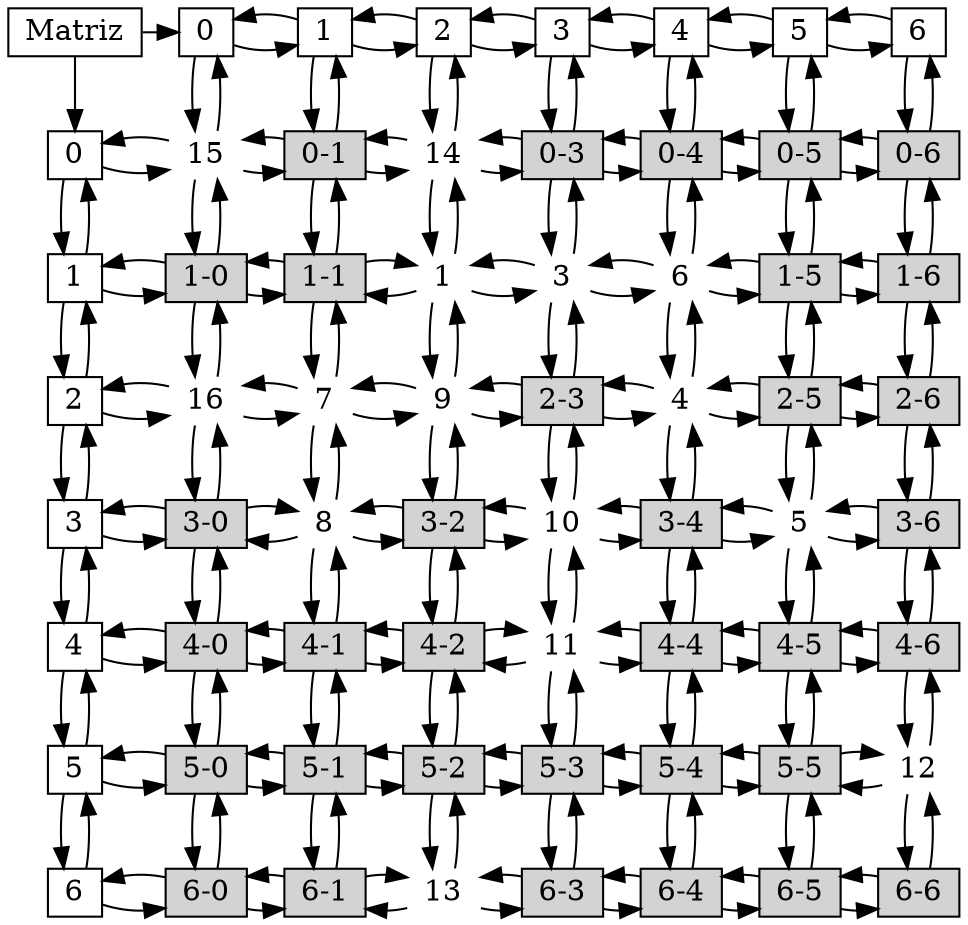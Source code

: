 digraph G {
rankdir = TB; 
node [shape=box, width=.1, height=.1]; 
node0 [label = "Matriz", group=-1] 
{ 
rank=same; node0, nodeY0, nodeY1, nodeY2, nodeY3, nodeY4, nodeY5, nodeY6; 
} 
{ 
rank=same; nodeX0, node00, nodeExtra01, nodeExtra03, nodeExtra04, nodeExtra05, nodeExtra06, node02, nodeExtra01, nodeExtra03, nodeExtra04, nodeExtra05, nodeExtra06; 
} 
{ 
rank=same; nodeX1, node12, nodeExtra10, nodeExtra11, nodeExtra15, nodeExtra16, node13, nodeExtra10, nodeExtra11, nodeExtra15, nodeExtra16, node14, nodeExtra10, nodeExtra11, nodeExtra15, nodeExtra16; 
} 
{ 
rank=same; nodeX2, node20, nodeExtra23, nodeExtra25, nodeExtra26, node21, nodeExtra23, nodeExtra25, nodeExtra26, node22, nodeExtra23, nodeExtra25, nodeExtra26, node24, nodeExtra23, nodeExtra25, nodeExtra26; 
} 
{ 
rank=same; nodeX3, node31, nodeExtra30, nodeExtra32, nodeExtra34, nodeExtra36, node33, nodeExtra30, nodeExtra32, nodeExtra34, nodeExtra36, node35, nodeExtra30, nodeExtra32, nodeExtra34, nodeExtra36; 
} 
{ 
rank=same; nodeX4, node43, nodeExtra40, nodeExtra41, nodeExtra42, nodeExtra44, nodeExtra45, nodeExtra46; 
} 
{ 
rank=same; nodeX5, node56, nodeExtra50, nodeExtra51, nodeExtra52, nodeExtra53, nodeExtra54, nodeExtra55; 
} 
{ 
rank=same; nodeX6, node62, nodeExtra60, nodeExtra61, nodeExtra63, nodeExtra64, nodeExtra65, nodeExtra66; 
} 
nodeY0[label = "0", group=0]; 
nodeY1[label = "1", group=1]; 
nodeY2[label = "2", group=2]; 
nodeY3[label = "3", group=3]; 
nodeY4[label = "4", group=4]; 
nodeY5[label = "5", group=5]; 
nodeY6[label = "6", group=6]; 
nodeX0[label = "0", group=-1]; 
nodeX1[label = "1", group=-1]; 
nodeX2[label = "2", group=-1]; 
nodeX3[label = "3", group=-1]; 
nodeX4[label = "4", group=-1]; 
nodeX5[label = "5", group=-1]; 
nodeX6[label = "6", group=-1]; 
nodeExtra10[label = "1-0", group=0, style=filled]; 
nodeExtra30[label = "3-0", group=0, style=filled]; 
nodeExtra40[label = "4-0", group=0, style=filled]; 
nodeExtra50[label = "5-0", group=0, style=filled]; 
nodeExtra60[label = "6-0", group=0, style=filled]; 
nodeExtra01[label = "0-1", group=1, style=filled]; 
nodeExtra11[label = "1-1", group=1, style=filled]; 
nodeExtra41[label = "4-1", group=1, style=filled]; 
nodeExtra51[label = "5-1", group=1, style=filled]; 
nodeExtra61[label = "6-1", group=1, style=filled]; 
nodeExtra32[label = "3-2", group=2, style=filled]; 
nodeExtra42[label = "4-2", group=2, style=filled]; 
nodeExtra52[label = "5-2", group=2, style=filled]; 
nodeExtra03[label = "0-3", group=3, style=filled]; 
nodeExtra23[label = "2-3", group=3, style=filled]; 
nodeExtra53[label = "5-3", group=3, style=filled]; 
nodeExtra63[label = "6-3", group=3, style=filled]; 
nodeExtra04[label = "0-4", group=4, style=filled]; 
nodeExtra34[label = "3-4", group=4, style=filled]; 
nodeExtra44[label = "4-4", group=4, style=filled]; 
nodeExtra54[label = "5-4", group=4, style=filled]; 
nodeExtra64[label = "6-4", group=4, style=filled]; 
nodeExtra05[label = "0-5", group=5, style=filled]; 
nodeExtra15[label = "1-5", group=5, style=filled]; 
nodeExtra25[label = "2-5", group=5, style=filled]; 
nodeExtra45[label = "4-5", group=5, style=filled]; 
nodeExtra55[label = "5-5", group=5, style=filled]; 
nodeExtra65[label = "6-5", group=5, style=filled]; 
nodeExtra06[label = "0-6", group=6, style=filled]; 
nodeExtra16[label = "1-6", group=6, style=filled]; 
nodeExtra26[label = "2-6", group=6, style=filled]; 
nodeExtra36[label = "3-6", group=6, style=filled]; 
nodeExtra46[label = "4-6", group=6, style=filled]; 
nodeExtra66[label = "6-6", group=6, style=filled]; 
node00[label = "15", group=0, style=filled, color="white"]; 
node02[label = "14", group=2, style=filled, color="white"]; 
node12[label = "1", group=2, style=filled, color="white"]; 
node13[label = "3", group=3, style=filled, color="White"]; 
node14[label = "6", group=4, style=filled, color="white"]; 
node20[label = "16", group=0, style=filled, color="white"]; 
node21[label = "7", group=1, style=filled, color="white"]; 
node22[label = "9", group=2, style=filled, color="white"]; 
node24[label = "4", group=4, style=filled, color="white"]; 
node31[label = "8", group=1, style=filled, color="white"]; 
node33[label = "10", group=3, style=filled, color="white"]; 
node35[label = "5", group=5, style=filled, color="white"]; 
node43[label = "11", group=3, style=filled, color="white"]; 
node56[label = "12", group=6, style=filled, color="white"]; 
node62[label = "13", group=2, style=filled, color="white"]; 
node0->nodeY0; 
node0->nodeX0; 
nodeY0->nodeY1;
nodeY1->nodeY0;
nodeY0->node00; 
node00->nodeY0; 
node00->nodeExtra10; 
nodeExtra10->node00; 
nodeExtra10->node20; 
node20->nodeExtra10; 
node20->nodeExtra30; 
nodeExtra30->node20; 
nodeExtra30->nodeExtra40; 
nodeExtra40->nodeExtra30; 
nodeExtra40->nodeExtra50; 
nodeExtra50->nodeExtra40; 
nodeExtra50->nodeExtra60; 
nodeExtra60->nodeExtra50; 
nodeY1->nodeY2;
nodeY2->nodeY1;
nodeY1->nodeExtra01; 
nodeExtra01->nodeY1; 
node21->nodeExtra11; 
nodeExtra11->node21; 
nodeExtra01->nodeExtra11; 
nodeExtra11->nodeExtra01; 
node21->node31; 
node31->node21; 
node31->nodeExtra41; 
nodeExtra41->node31; 
nodeExtra41->nodeExtra51; 
nodeExtra51->nodeExtra41; 
nodeExtra51->nodeExtra61; 
nodeExtra61->nodeExtra51; 
nodeY2->nodeY3;
nodeY3->nodeY2;
nodeY2->node02; 
node02->nodeY2; 
node02->node12; 
node12->node02; 
node12->node22; 
node22->node12; 
node22->nodeExtra32; 
nodeExtra32->node22; 
nodeExtra52->node62; 
node62->nodeExtra52; 
nodeExtra32->nodeExtra42; 
nodeExtra42->nodeExtra32; 
nodeExtra42->nodeExtra52; 
nodeExtra52->nodeExtra42; 
nodeY3->nodeY4;
nodeY4->nodeY3;
nodeY3->nodeExtra03; 
nodeExtra03->nodeY3; 
node13->nodeExtra03; 
nodeExtra03->node13; 
node13->nodeExtra23; 
nodeExtra23->node13; 
nodeExtra23->node33; 
node33->nodeExtra23; 
node33->node43; 
node43->node33; 
node43->nodeExtra53; 
nodeExtra53->node43; 
nodeExtra53->nodeExtra63; 
nodeExtra63->nodeExtra53; 
nodeY4->nodeY5;
nodeY5->nodeY4;
nodeY4->nodeExtra04; 
nodeExtra04->nodeY4; 
node14->nodeExtra04; 
nodeExtra04->node14; 
node14->node24; 
node24->node14; 
node24->nodeExtra34; 
nodeExtra34->node24; 
nodeExtra34->nodeExtra44; 
nodeExtra44->nodeExtra34; 
nodeExtra44->nodeExtra54; 
nodeExtra54->nodeExtra44; 
nodeExtra54->nodeExtra64; 
nodeExtra64->nodeExtra54; 
nodeY5->nodeY6;
nodeY6->nodeY5;
nodeY5->nodeExtra05; 
nodeExtra05->nodeY5; 
node35->nodeExtra25; 
nodeExtra25->node35; 
nodeExtra05->nodeExtra15; 
nodeExtra15->nodeExtra05; 
nodeExtra15->nodeExtra25; 
nodeExtra25->nodeExtra15; 
node35->nodeExtra45; 
nodeExtra45->node35; 
nodeExtra45->nodeExtra55; 
nodeExtra55->nodeExtra45; 
nodeExtra55->nodeExtra65; 
nodeExtra65->nodeExtra55; 
nodeY6->nodeExtra06; 
nodeExtra06->nodeY6; 
node56->nodeExtra46; 
nodeExtra46->node56; 
nodeExtra06->nodeExtra16; 
nodeExtra16->nodeExtra06; 
nodeExtra16->nodeExtra26; 
nodeExtra26->nodeExtra16; 
nodeExtra26->nodeExtra36; 
nodeExtra36->nodeExtra26; 
nodeExtra36->nodeExtra46; 
nodeExtra46->nodeExtra36; 
node56->nodeExtra66; 
nodeExtra66->node56; 
nodeX0->nodeX1;
nodeX1->nodeX0;
nodeX0->node00; 
node00->nodeX0; 
node00->nodeExtra01; 
nodeExtra01->node00; 
nodeExtra01->node02; 
node02->nodeExtra01; 
node02->nodeExtra03; 
nodeExtra03->node02; 
nodeExtra03->nodeExtra04; 
nodeExtra04->nodeExtra03; 
nodeExtra04->nodeExtra05; 
nodeExtra05->nodeExtra04; 
nodeExtra05->nodeExtra06; 
nodeExtra06->nodeExtra05; 
nodeX1->nodeX2;
nodeX2->nodeX1;
nodeX1->nodeExtra10; 
nodeExtra10->nodeX1; 
node12->nodeExtra11; 
nodeExtra11->node12; 
nodeExtra10->nodeExtra11; 
nodeExtra11->nodeExtra10; 
node12->node13; 
node13->node12; 
node13->node14; 
node14->node13; 
node14->nodeExtra15; 
nodeExtra15->node14; 
nodeExtra15->nodeExtra16; 
nodeExtra16->nodeExtra15; 
nodeX2->nodeX3;
nodeX3->nodeX2;
nodeX2->node20; 
node20->nodeX2; 
node20->node21; 
node21->node20; 
node21->node22; 
node22->node21; 
node22->nodeExtra23; 
nodeExtra23->node22; 
nodeExtra23->node24; 
node24->nodeExtra23; 
node24->nodeExtra25; 
nodeExtra25->node24; 
nodeExtra25->nodeExtra26; 
nodeExtra26->nodeExtra25; 
nodeX3->nodeX4;
nodeX4->nodeX3;
nodeX3->nodeExtra30; 
nodeExtra30->nodeX3; 
node31->nodeExtra30; 
nodeExtra30->node31; 
node31->nodeExtra32; 
nodeExtra32->node31; 
nodeExtra32->node33; 
node33->nodeExtra32; 
node33->nodeExtra34; 
nodeExtra34->node33; 
nodeExtra34->node35; 
node35->nodeExtra34; 
node35->nodeExtra36; 
nodeExtra36->node35; 
nodeX4->nodeX5;
nodeX5->nodeX4;
nodeX4->nodeExtra40; 
nodeExtra40->nodeX4; 
node43->nodeExtra42; 
nodeExtra42->node43; 
nodeExtra40->nodeExtra41; 
nodeExtra41->nodeExtra40; 
nodeExtra41->nodeExtra42; 
nodeExtra42->nodeExtra41; 
node43->nodeExtra44; 
nodeExtra44->node43; 
nodeExtra44->nodeExtra45; 
nodeExtra45->nodeExtra44; 
nodeExtra45->nodeExtra46; 
nodeExtra46->nodeExtra45; 
nodeX5->nodeX6;
nodeX6->nodeX5;
nodeX5->nodeExtra50; 
nodeExtra50->nodeX5; 
node56->nodeExtra55; 
nodeExtra55->node56; 
nodeExtra50->nodeExtra51; 
nodeExtra51->nodeExtra50; 
nodeExtra51->nodeExtra52; 
nodeExtra52->nodeExtra51; 
nodeExtra52->nodeExtra53; 
nodeExtra53->nodeExtra52; 
nodeExtra53->nodeExtra54; 
nodeExtra54->nodeExtra53; 
nodeExtra54->nodeExtra55; 
nodeExtra55->nodeExtra54; 
nodeX6->nodeExtra60; 
nodeExtra60->nodeX6; 
node62->nodeExtra61; 
nodeExtra61->node62; 
nodeExtra60->nodeExtra61; 
nodeExtra61->nodeExtra60; 
node62->nodeExtra63; 
nodeExtra63->node62; 
nodeExtra63->nodeExtra64; 
nodeExtra64->nodeExtra63; 
nodeExtra64->nodeExtra65; 
nodeExtra65->nodeExtra64; 
nodeExtra65->nodeExtra66; 
nodeExtra66->nodeExtra65; 
}